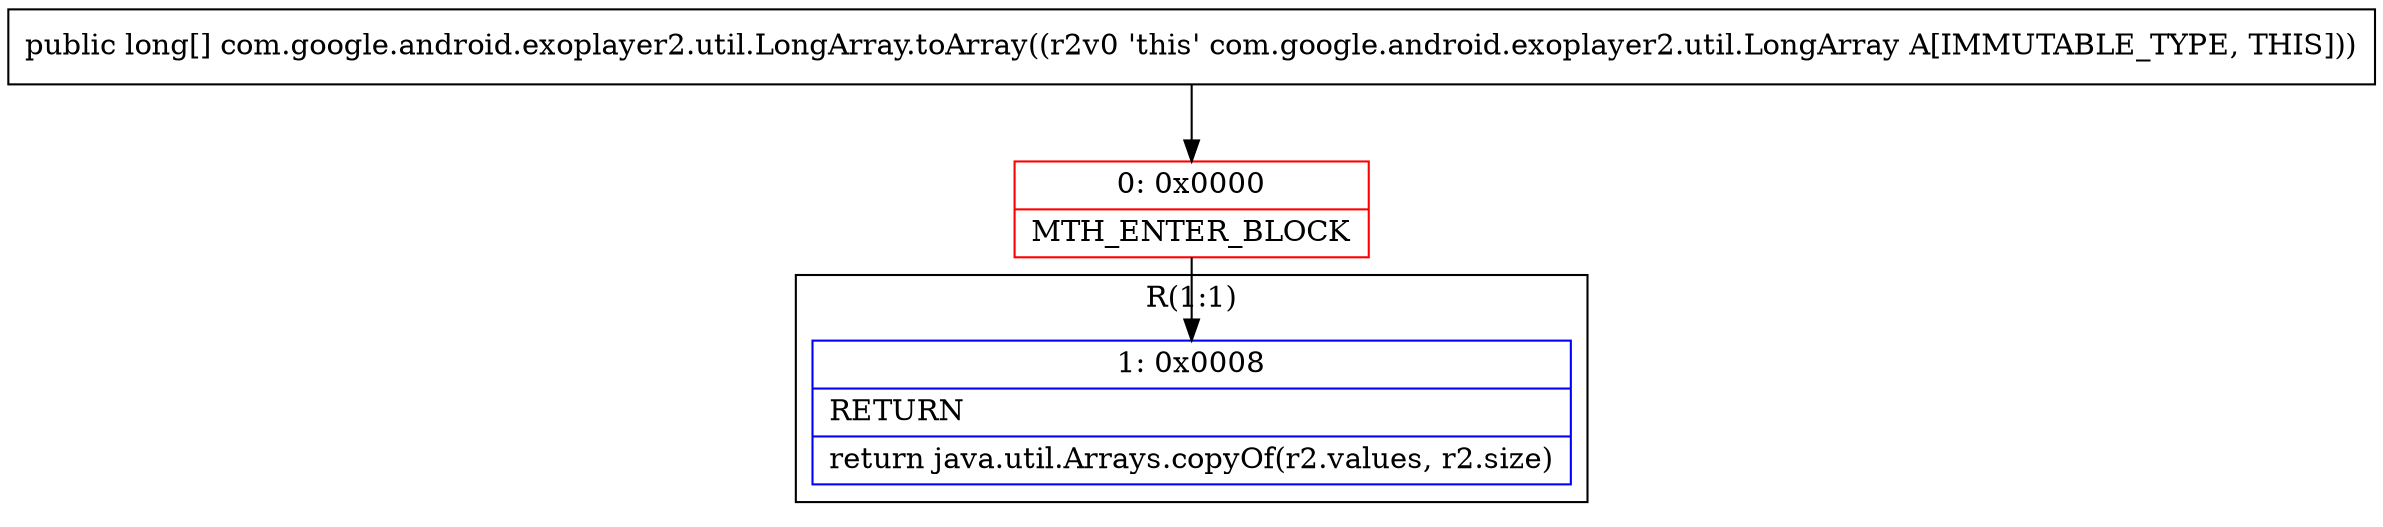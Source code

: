 digraph "CFG forcom.google.android.exoplayer2.util.LongArray.toArray()[J" {
subgraph cluster_Region_1882954916 {
label = "R(1:1)";
node [shape=record,color=blue];
Node_1 [shape=record,label="{1\:\ 0x0008|RETURN\l|return java.util.Arrays.copyOf(r2.values, r2.size)\l}"];
}
Node_0 [shape=record,color=red,label="{0\:\ 0x0000|MTH_ENTER_BLOCK\l}"];
MethodNode[shape=record,label="{public long[] com.google.android.exoplayer2.util.LongArray.toArray((r2v0 'this' com.google.android.exoplayer2.util.LongArray A[IMMUTABLE_TYPE, THIS])) }"];
MethodNode -> Node_0;
Node_0 -> Node_1;
}

